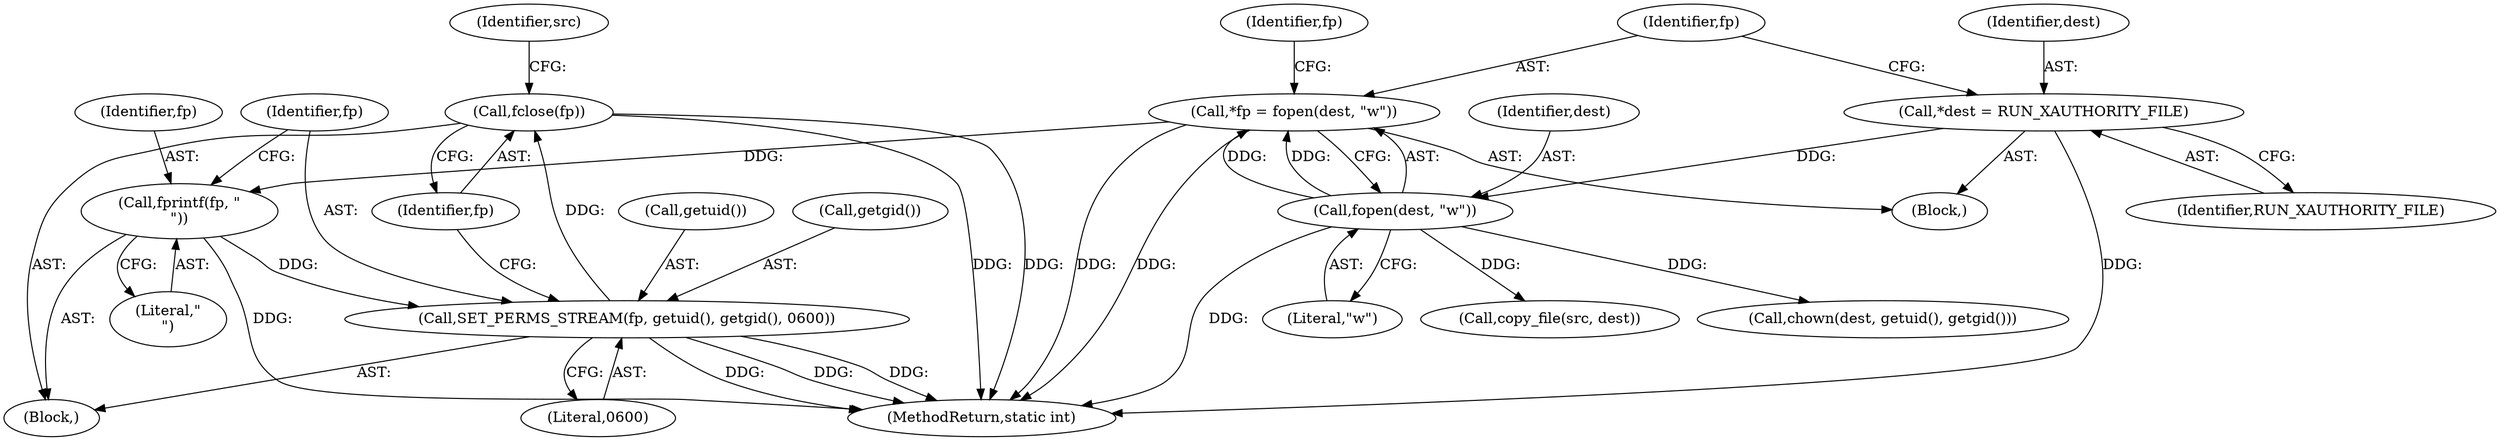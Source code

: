 digraph "0_firejail_903fd8a0789ca3cc3c21d84cd0282481515592ef_3@API" {
"1000127" [label="(Call,fclose(fp))"];
"1000122" [label="(Call,SET_PERMS_STREAM(fp, getuid(), getgid(), 0600))"];
"1000119" [label="(Call,fprintf(fp, \"\n\"))"];
"1000111" [label="(Call,*fp = fopen(dest, \"w\"))"];
"1000113" [label="(Call,fopen(dest, \"w\"))"];
"1000107" [label="(Call,*dest = RUN_XAUTHORITY_FILE)"];
"1000128" [label="(Identifier,fp)"];
"1000113" [label="(Call,fopen(dest, \"w\"))"];
"1000112" [label="(Identifier,fp)"];
"1000107" [label="(Call,*dest = RUN_XAUTHORITY_FILE)"];
"1000119" [label="(Call,fprintf(fp, \"\n\"))"];
"1000124" [label="(Call,getuid())"];
"1000123" [label="(Identifier,fp)"];
"1000122" [label="(Call,SET_PERMS_STREAM(fp, getuid(), getgid(), 0600))"];
"1000133" [label="(Identifier,src)"];
"1000126" [label="(Literal,0600)"];
"1000118" [label="(Block,)"];
"1000109" [label="(Identifier,RUN_XAUTHORITY_FILE)"];
"1000222" [label="(MethodReturn,static int)"];
"1000127" [label="(Call,fclose(fp))"];
"1000120" [label="(Identifier,fp)"];
"1000111" [label="(Call,*fp = fopen(dest, \"w\"))"];
"1000115" [label="(Literal,\"w\")"];
"1000117" [label="(Identifier,fp)"];
"1000121" [label="(Literal,\"\n\")"];
"1000103" [label="(Block,)"];
"1000180" [label="(Call,copy_file(src, dest))"];
"1000114" [label="(Identifier,dest)"];
"1000201" [label="(Call,chown(dest, getuid(), getgid()))"];
"1000108" [label="(Identifier,dest)"];
"1000125" [label="(Call,getgid())"];
"1000127" -> "1000118"  [label="AST: "];
"1000127" -> "1000128"  [label="CFG: "];
"1000128" -> "1000127"  [label="AST: "];
"1000133" -> "1000127"  [label="CFG: "];
"1000127" -> "1000222"  [label="DDG: "];
"1000127" -> "1000222"  [label="DDG: "];
"1000122" -> "1000127"  [label="DDG: "];
"1000122" -> "1000118"  [label="AST: "];
"1000122" -> "1000126"  [label="CFG: "];
"1000123" -> "1000122"  [label="AST: "];
"1000124" -> "1000122"  [label="AST: "];
"1000125" -> "1000122"  [label="AST: "];
"1000126" -> "1000122"  [label="AST: "];
"1000128" -> "1000122"  [label="CFG: "];
"1000122" -> "1000222"  [label="DDG: "];
"1000122" -> "1000222"  [label="DDG: "];
"1000122" -> "1000222"  [label="DDG: "];
"1000119" -> "1000122"  [label="DDG: "];
"1000119" -> "1000118"  [label="AST: "];
"1000119" -> "1000121"  [label="CFG: "];
"1000120" -> "1000119"  [label="AST: "];
"1000121" -> "1000119"  [label="AST: "];
"1000123" -> "1000119"  [label="CFG: "];
"1000119" -> "1000222"  [label="DDG: "];
"1000111" -> "1000119"  [label="DDG: "];
"1000111" -> "1000103"  [label="AST: "];
"1000111" -> "1000113"  [label="CFG: "];
"1000112" -> "1000111"  [label="AST: "];
"1000113" -> "1000111"  [label="AST: "];
"1000117" -> "1000111"  [label="CFG: "];
"1000111" -> "1000222"  [label="DDG: "];
"1000111" -> "1000222"  [label="DDG: "];
"1000113" -> "1000111"  [label="DDG: "];
"1000113" -> "1000111"  [label="DDG: "];
"1000113" -> "1000115"  [label="CFG: "];
"1000114" -> "1000113"  [label="AST: "];
"1000115" -> "1000113"  [label="AST: "];
"1000113" -> "1000222"  [label="DDG: "];
"1000107" -> "1000113"  [label="DDG: "];
"1000113" -> "1000180"  [label="DDG: "];
"1000113" -> "1000201"  [label="DDG: "];
"1000107" -> "1000103"  [label="AST: "];
"1000107" -> "1000109"  [label="CFG: "];
"1000108" -> "1000107"  [label="AST: "];
"1000109" -> "1000107"  [label="AST: "];
"1000112" -> "1000107"  [label="CFG: "];
"1000107" -> "1000222"  [label="DDG: "];
}
